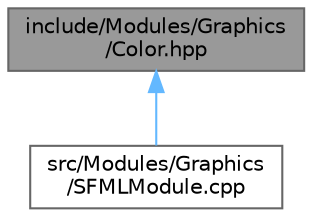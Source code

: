 digraph "include/Modules/Graphics/Color.hpp"
{
 // LATEX_PDF_SIZE
  bgcolor="transparent";
  edge [fontname=Helvetica,fontsize=10,labelfontname=Helvetica,labelfontsize=10];
  node [fontname=Helvetica,fontsize=10,shape=box,height=0.2,width=0.4];
  Node1 [label="include/Modules/Graphics\l/Color.hpp",height=0.2,width=0.4,color="gray40", fillcolor="grey60", style="filled", fontcolor="black",tooltip=" "];
  Node1 -> Node2 [dir="back",color="steelblue1",style="solid"];
  Node2 [label="src/Modules/Graphics\l/SFMLModule.cpp",height=0.2,width=0.4,color="grey40", fillcolor="white", style="filled",URL="$SFMLModule_8cpp.html",tooltip=" "];
}
